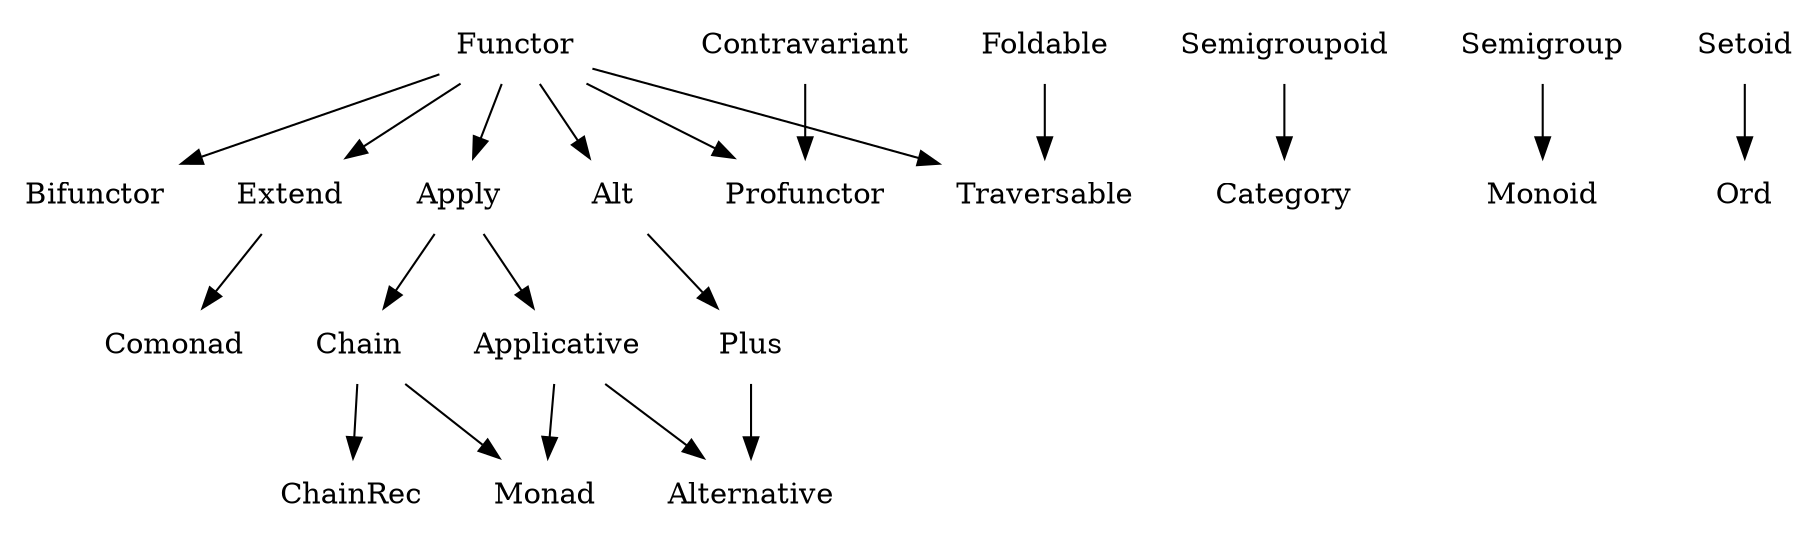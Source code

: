 digraph {
  node [shape=plaintext]

  # Algebras
  Alt;
  Alternative;
  Applicative;
  Apply;
  Bifunctor;
  Category;
  Chain;
  ChainRec;
  Comonad;
  Extend;
  Foldable;
  Functor;
  Contravariant;
  Monad;
  Monoid;
  Ord;
  Plus;
  Profunctor;
  Semigroup;
  Semigroupoid;
  Setoid;
  Traversable;

  # Dependencies
  Alt -> Plus;
  Applicative -> Alternative;
  Applicative -> Monad;
  Apply -> Applicative;
  Apply -> Chain;
  Chain -> ChainRec;
  Chain -> Monad;
  Contravariant -> Profunctor;
  Extend -> Comonad;
  Foldable -> Traversable;
  Functor -> Alt;
  Functor -> Apply;
  Functor -> Bifunctor;
  Functor -> Extend;
  Functor -> Profunctor;
  Functor -> Traversable;
  Plus -> Alternative;
  Semigroup -> Monoid;
  Semigroupoid -> Category;
  Setoid -> Ord;
}
